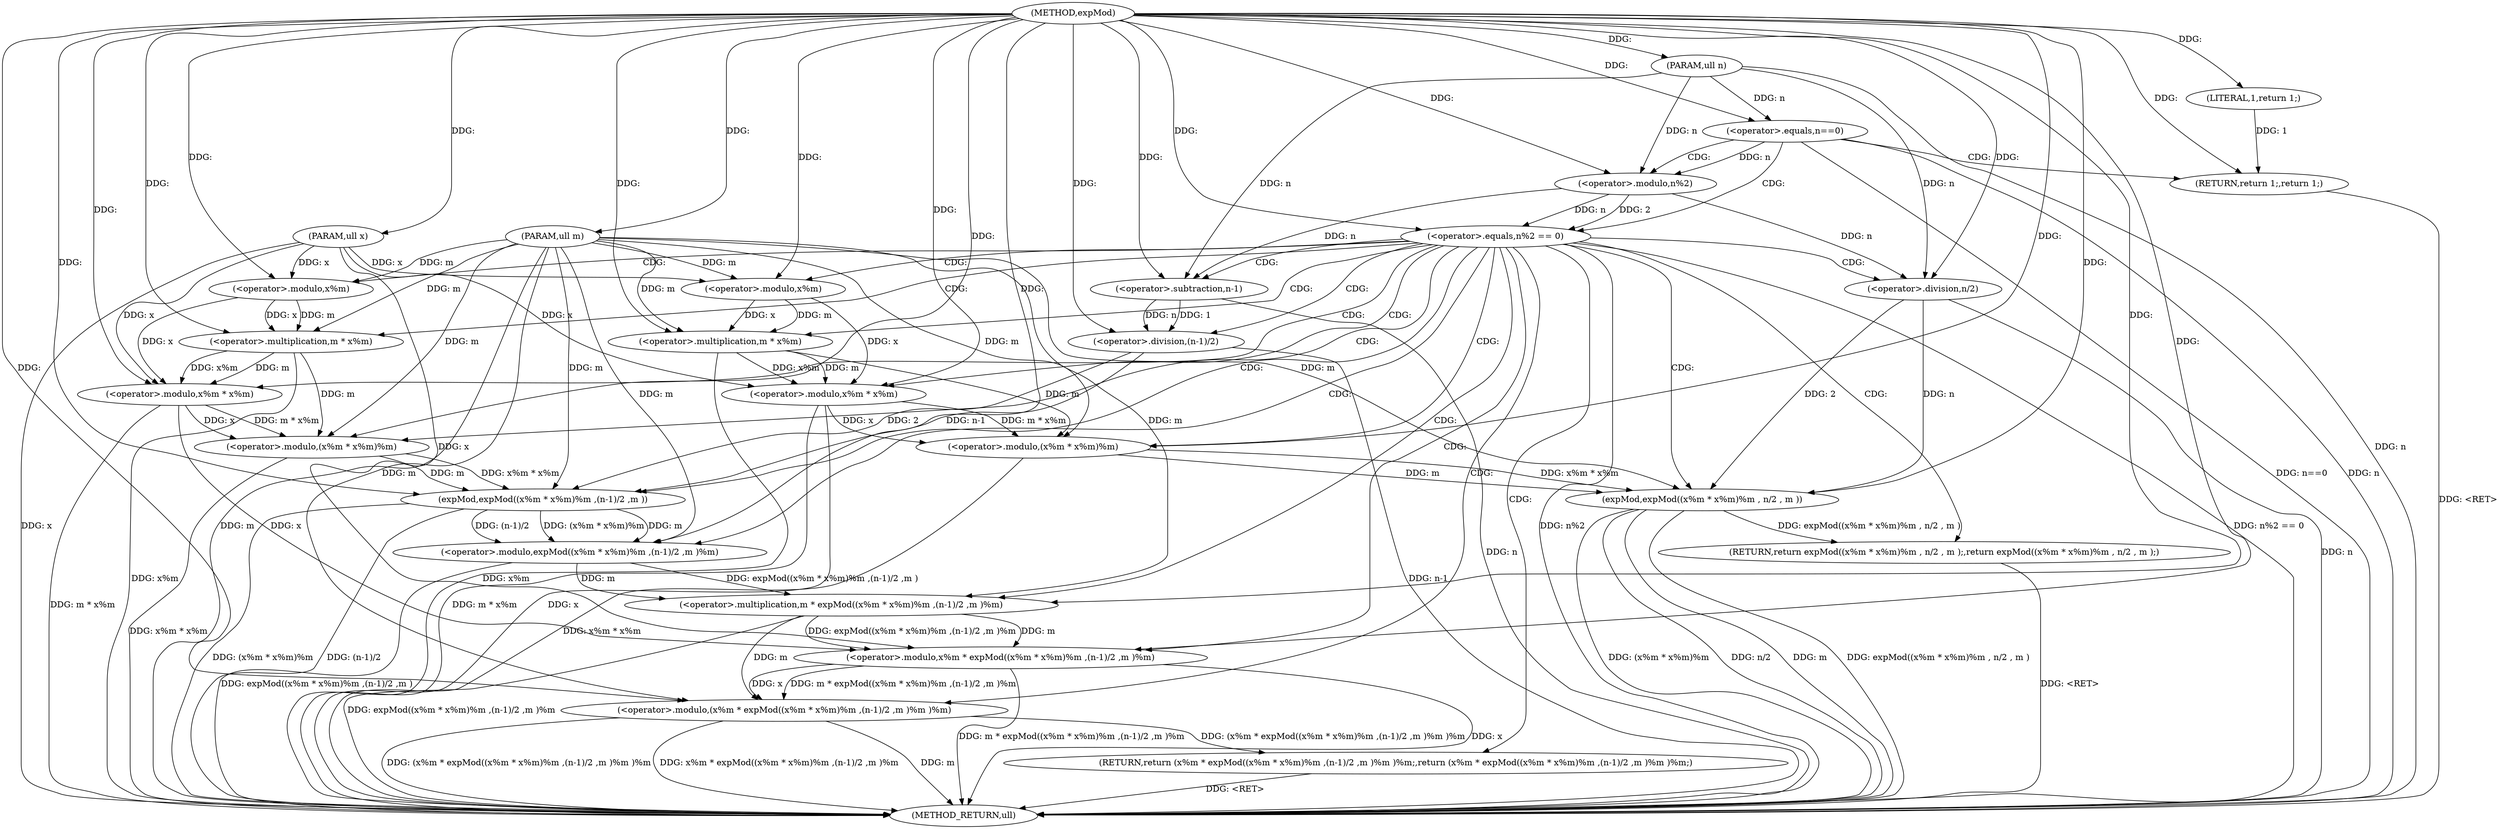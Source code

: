 digraph "expMod" {  
"1000103" [label = "(METHOD,expMod)" ]
"1000162" [label = "(METHOD_RETURN,ull)" ]
"1000104" [label = "(PARAM,ull x)" ]
"1000105" [label = "(PARAM,ull n)" ]
"1000106" [label = "(PARAM,ull m)" ]
"1000109" [label = "(<operator>.equals,n==0)" ]
"1000112" [label = "(RETURN,return 1;,return 1;)" ]
"1000113" [label = "(LITERAL,1,return 1;)" ]
"1000116" [label = "(<operator>.equals,n%2 == 0)" ]
"1000121" [label = "(RETURN,return expMod((x%m * x%m)%m , n/2 , m );,return expMod((x%m * x%m)%m , n/2 , m );)" ]
"1000122" [label = "(expMod,expMod((x%m * x%m)%m , n/2 , m ))" ]
"1000137" [label = "(RETURN,return (x%m * expMod((x%m * x%m)%m ,(n-1)/2 ,m )%m )%m;,return (x%m * expMod((x%m * x%m)%m ,(n-1)/2 ,m )%m )%m;)" ]
"1000117" [label = "(<operator>.modulo,n%2)" ]
"1000138" [label = "(<operator>.modulo,(x%m * expMod((x%m * x%m)%m ,(n-1)/2 ,m )%m )%m)" ]
"1000123" [label = "(<operator>.modulo,(x%m * x%m)%m)" ]
"1000132" [label = "(<operator>.division,n/2)" ]
"1000124" [label = "(<operator>.modulo,x%m * x%m)" ]
"1000139" [label = "(<operator>.modulo,x%m * expMod((x%m * x%m)%m ,(n-1)/2 ,m )%m)" ]
"1000126" [label = "(<operator>.multiplication,m * x%m)" ]
"1000141" [label = "(<operator>.multiplication,m * expMod((x%m * x%m)%m ,(n-1)/2 ,m )%m)" ]
"1000128" [label = "(<operator>.modulo,x%m)" ]
"1000143" [label = "(<operator>.modulo,expMod((x%m * x%m)%m ,(n-1)/2 ,m )%m)" ]
"1000144" [label = "(expMod,expMod((x%m * x%m)%m ,(n-1)/2 ,m ))" ]
"1000145" [label = "(<operator>.modulo,(x%m * x%m)%m)" ]
"1000154" [label = "(<operator>.division,(n-1)/2)" ]
"1000146" [label = "(<operator>.modulo,x%m * x%m)" ]
"1000155" [label = "(<operator>.subtraction,n-1)" ]
"1000148" [label = "(<operator>.multiplication,m * x%m)" ]
"1000150" [label = "(<operator>.modulo,x%m)" ]
  "1000121" -> "1000162"  [ label = "DDG: <RET>"] 
  "1000104" -> "1000162"  [ label = "DDG: x"] 
  "1000105" -> "1000162"  [ label = "DDG: n"] 
  "1000106" -> "1000162"  [ label = "DDG: m"] 
  "1000109" -> "1000162"  [ label = "DDG: n"] 
  "1000109" -> "1000162"  [ label = "DDG: n==0"] 
  "1000116" -> "1000162"  [ label = "DDG: n%2"] 
  "1000116" -> "1000162"  [ label = "DDG: n%2 == 0"] 
  "1000139" -> "1000162"  [ label = "DDG: x"] 
  "1000148" -> "1000162"  [ label = "DDG: x%m"] 
  "1000146" -> "1000162"  [ label = "DDG: m * x%m"] 
  "1000145" -> "1000162"  [ label = "DDG: x%m * x%m"] 
  "1000144" -> "1000162"  [ label = "DDG: (x%m * x%m)%m"] 
  "1000155" -> "1000162"  [ label = "DDG: n"] 
  "1000154" -> "1000162"  [ label = "DDG: n-1"] 
  "1000144" -> "1000162"  [ label = "DDG: (n-1)/2"] 
  "1000143" -> "1000162"  [ label = "DDG: expMod((x%m * x%m)%m ,(n-1)/2 ,m )"] 
  "1000141" -> "1000162"  [ label = "DDG: expMod((x%m * x%m)%m ,(n-1)/2 ,m )%m"] 
  "1000139" -> "1000162"  [ label = "DDG: m * expMod((x%m * x%m)%m ,(n-1)/2 ,m )%m"] 
  "1000138" -> "1000162"  [ label = "DDG: x%m * expMod((x%m * x%m)%m ,(n-1)/2 ,m )%m"] 
  "1000138" -> "1000162"  [ label = "DDG: m"] 
  "1000138" -> "1000162"  [ label = "DDG: (x%m * expMod((x%m * x%m)%m ,(n-1)/2 ,m )%m )%m"] 
  "1000124" -> "1000162"  [ label = "DDG: x"] 
  "1000126" -> "1000162"  [ label = "DDG: x%m"] 
  "1000124" -> "1000162"  [ label = "DDG: m * x%m"] 
  "1000123" -> "1000162"  [ label = "DDG: x%m * x%m"] 
  "1000122" -> "1000162"  [ label = "DDG: (x%m * x%m)%m"] 
  "1000132" -> "1000162"  [ label = "DDG: n"] 
  "1000122" -> "1000162"  [ label = "DDG: n/2"] 
  "1000122" -> "1000162"  [ label = "DDG: m"] 
  "1000122" -> "1000162"  [ label = "DDG: expMod((x%m * x%m)%m , n/2 , m )"] 
  "1000137" -> "1000162"  [ label = "DDG: <RET>"] 
  "1000112" -> "1000162"  [ label = "DDG: <RET>"] 
  "1000103" -> "1000104"  [ label = "DDG: "] 
  "1000103" -> "1000105"  [ label = "DDG: "] 
  "1000103" -> "1000106"  [ label = "DDG: "] 
  "1000113" -> "1000112"  [ label = "DDG: 1"] 
  "1000103" -> "1000112"  [ label = "DDG: "] 
  "1000105" -> "1000109"  [ label = "DDG: n"] 
  "1000103" -> "1000109"  [ label = "DDG: "] 
  "1000103" -> "1000113"  [ label = "DDG: "] 
  "1000122" -> "1000121"  [ label = "DDG: expMod((x%m * x%m)%m , n/2 , m )"] 
  "1000117" -> "1000116"  [ label = "DDG: n"] 
  "1000117" -> "1000116"  [ label = "DDG: 2"] 
  "1000103" -> "1000116"  [ label = "DDG: "] 
  "1000138" -> "1000137"  [ label = "DDG: (x%m * expMod((x%m * x%m)%m ,(n-1)/2 ,m )%m )%m"] 
  "1000109" -> "1000117"  [ label = "DDG: n"] 
  "1000105" -> "1000117"  [ label = "DDG: n"] 
  "1000103" -> "1000117"  [ label = "DDG: "] 
  "1000123" -> "1000122"  [ label = "DDG: x%m * x%m"] 
  "1000123" -> "1000122"  [ label = "DDG: m"] 
  "1000132" -> "1000122"  [ label = "DDG: n"] 
  "1000132" -> "1000122"  [ label = "DDG: 2"] 
  "1000106" -> "1000122"  [ label = "DDG: m"] 
  "1000103" -> "1000122"  [ label = "DDG: "] 
  "1000124" -> "1000123"  [ label = "DDG: x"] 
  "1000124" -> "1000123"  [ label = "DDG: m * x%m"] 
  "1000126" -> "1000123"  [ label = "DDG: m"] 
  "1000106" -> "1000123"  [ label = "DDG: m"] 
  "1000103" -> "1000123"  [ label = "DDG: "] 
  "1000117" -> "1000132"  [ label = "DDG: n"] 
  "1000105" -> "1000132"  [ label = "DDG: n"] 
  "1000103" -> "1000132"  [ label = "DDG: "] 
  "1000139" -> "1000138"  [ label = "DDG: m * expMod((x%m * x%m)%m ,(n-1)/2 ,m )%m"] 
  "1000139" -> "1000138"  [ label = "DDG: x"] 
  "1000141" -> "1000138"  [ label = "DDG: m"] 
  "1000106" -> "1000138"  [ label = "DDG: m"] 
  "1000103" -> "1000138"  [ label = "DDG: "] 
  "1000128" -> "1000124"  [ label = "DDG: x"] 
  "1000104" -> "1000124"  [ label = "DDG: x"] 
  "1000103" -> "1000124"  [ label = "DDG: "] 
  "1000126" -> "1000124"  [ label = "DDG: x%m"] 
  "1000126" -> "1000124"  [ label = "DDG: m"] 
  "1000146" -> "1000139"  [ label = "DDG: x"] 
  "1000104" -> "1000139"  [ label = "DDG: x"] 
  "1000103" -> "1000139"  [ label = "DDG: "] 
  "1000141" -> "1000139"  [ label = "DDG: m"] 
  "1000141" -> "1000139"  [ label = "DDG: expMod((x%m * x%m)%m ,(n-1)/2 ,m )%m"] 
  "1000128" -> "1000126"  [ label = "DDG: m"] 
  "1000106" -> "1000126"  [ label = "DDG: m"] 
  "1000103" -> "1000126"  [ label = "DDG: "] 
  "1000128" -> "1000126"  [ label = "DDG: x"] 
  "1000143" -> "1000141"  [ label = "DDG: m"] 
  "1000106" -> "1000141"  [ label = "DDG: m"] 
  "1000103" -> "1000141"  [ label = "DDG: "] 
  "1000143" -> "1000141"  [ label = "DDG: expMod((x%m * x%m)%m ,(n-1)/2 ,m )"] 
  "1000104" -> "1000128"  [ label = "DDG: x"] 
  "1000103" -> "1000128"  [ label = "DDG: "] 
  "1000106" -> "1000128"  [ label = "DDG: m"] 
  "1000144" -> "1000143"  [ label = "DDG: (n-1)/2"] 
  "1000144" -> "1000143"  [ label = "DDG: (x%m * x%m)%m"] 
  "1000144" -> "1000143"  [ label = "DDG: m"] 
  "1000106" -> "1000143"  [ label = "DDG: m"] 
  "1000103" -> "1000143"  [ label = "DDG: "] 
  "1000145" -> "1000144"  [ label = "DDG: x%m * x%m"] 
  "1000145" -> "1000144"  [ label = "DDG: m"] 
  "1000154" -> "1000144"  [ label = "DDG: n-1"] 
  "1000154" -> "1000144"  [ label = "DDG: 2"] 
  "1000106" -> "1000144"  [ label = "DDG: m"] 
  "1000103" -> "1000144"  [ label = "DDG: "] 
  "1000146" -> "1000145"  [ label = "DDG: m * x%m"] 
  "1000146" -> "1000145"  [ label = "DDG: x"] 
  "1000148" -> "1000145"  [ label = "DDG: m"] 
  "1000106" -> "1000145"  [ label = "DDG: m"] 
  "1000103" -> "1000145"  [ label = "DDG: "] 
  "1000155" -> "1000154"  [ label = "DDG: n"] 
  "1000155" -> "1000154"  [ label = "DDG: 1"] 
  "1000103" -> "1000154"  [ label = "DDG: "] 
  "1000150" -> "1000146"  [ label = "DDG: x"] 
  "1000104" -> "1000146"  [ label = "DDG: x"] 
  "1000103" -> "1000146"  [ label = "DDG: "] 
  "1000148" -> "1000146"  [ label = "DDG: x%m"] 
  "1000148" -> "1000146"  [ label = "DDG: m"] 
  "1000117" -> "1000155"  [ label = "DDG: n"] 
  "1000105" -> "1000155"  [ label = "DDG: n"] 
  "1000103" -> "1000155"  [ label = "DDG: "] 
  "1000150" -> "1000148"  [ label = "DDG: m"] 
  "1000106" -> "1000148"  [ label = "DDG: m"] 
  "1000103" -> "1000148"  [ label = "DDG: "] 
  "1000150" -> "1000148"  [ label = "DDG: x"] 
  "1000104" -> "1000150"  [ label = "DDG: x"] 
  "1000103" -> "1000150"  [ label = "DDG: "] 
  "1000106" -> "1000150"  [ label = "DDG: m"] 
  "1000109" -> "1000112"  [ label = "CDG: "] 
  "1000109" -> "1000116"  [ label = "CDG: "] 
  "1000109" -> "1000117"  [ label = "CDG: "] 
  "1000116" -> "1000121"  [ label = "CDG: "] 
  "1000116" -> "1000143"  [ label = "CDG: "] 
  "1000116" -> "1000126"  [ label = "CDG: "] 
  "1000116" -> "1000132"  [ label = "CDG: "] 
  "1000116" -> "1000128"  [ label = "CDG: "] 
  "1000116" -> "1000155"  [ label = "CDG: "] 
  "1000116" -> "1000137"  [ label = "CDG: "] 
  "1000116" -> "1000141"  [ label = "CDG: "] 
  "1000116" -> "1000123"  [ label = "CDG: "] 
  "1000116" -> "1000124"  [ label = "CDG: "] 
  "1000116" -> "1000154"  [ label = "CDG: "] 
  "1000116" -> "1000145"  [ label = "CDG: "] 
  "1000116" -> "1000150"  [ label = "CDG: "] 
  "1000116" -> "1000139"  [ label = "CDG: "] 
  "1000116" -> "1000148"  [ label = "CDG: "] 
  "1000116" -> "1000146"  [ label = "CDG: "] 
  "1000116" -> "1000144"  [ label = "CDG: "] 
  "1000116" -> "1000138"  [ label = "CDG: "] 
  "1000116" -> "1000122"  [ label = "CDG: "] 
}
